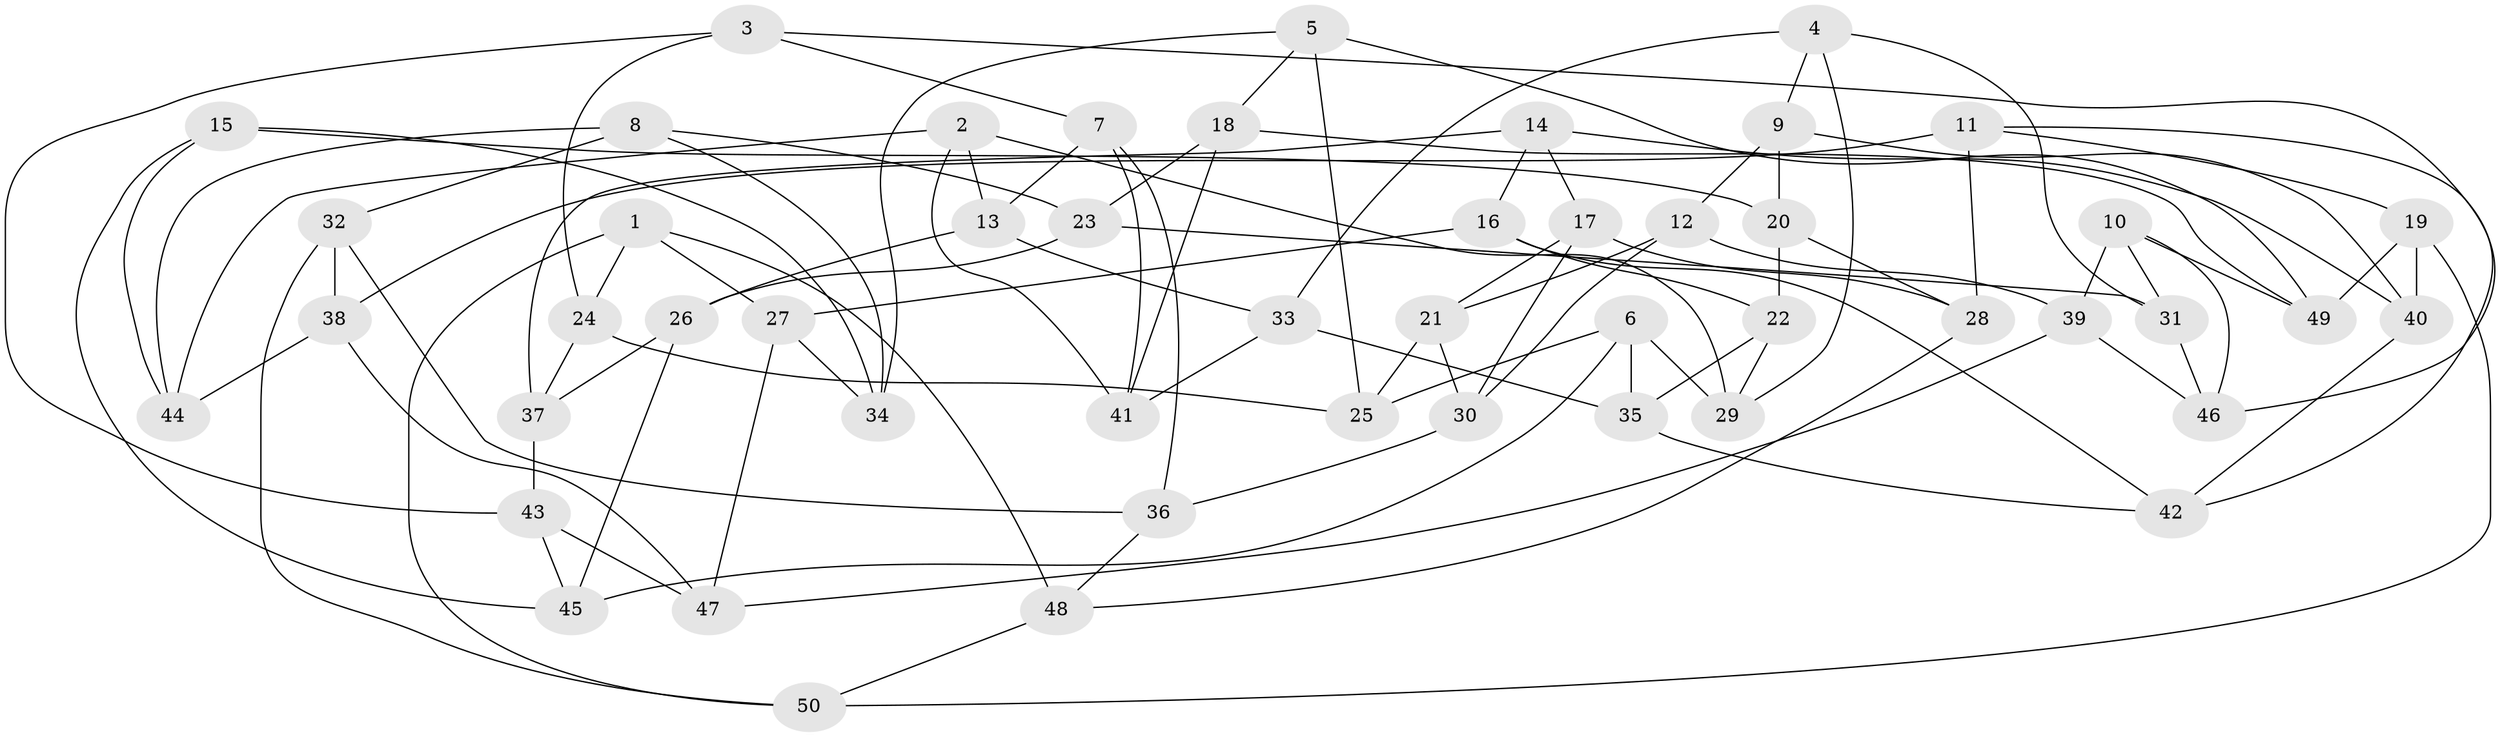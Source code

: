 // coarse degree distribution, {4: 0.5142857142857142, 5: 0.22857142857142856, 6: 0.08571428571428572, 3: 0.17142857142857143}
// Generated by graph-tools (version 1.1) at 2025/38/03/04/25 23:38:15]
// undirected, 50 vertices, 100 edges
graph export_dot {
  node [color=gray90,style=filled];
  1;
  2;
  3;
  4;
  5;
  6;
  7;
  8;
  9;
  10;
  11;
  12;
  13;
  14;
  15;
  16;
  17;
  18;
  19;
  20;
  21;
  22;
  23;
  24;
  25;
  26;
  27;
  28;
  29;
  30;
  31;
  32;
  33;
  34;
  35;
  36;
  37;
  38;
  39;
  40;
  41;
  42;
  43;
  44;
  45;
  46;
  47;
  48;
  49;
  50;
  1 -- 48;
  1 -- 50;
  1 -- 27;
  1 -- 24;
  2 -- 29;
  2 -- 13;
  2 -- 41;
  2 -- 44;
  3 -- 46;
  3 -- 7;
  3 -- 24;
  3 -- 43;
  4 -- 33;
  4 -- 9;
  4 -- 29;
  4 -- 31;
  5 -- 18;
  5 -- 49;
  5 -- 25;
  5 -- 34;
  6 -- 25;
  6 -- 45;
  6 -- 35;
  6 -- 29;
  7 -- 36;
  7 -- 13;
  7 -- 41;
  8 -- 32;
  8 -- 34;
  8 -- 23;
  8 -- 44;
  9 -- 40;
  9 -- 20;
  9 -- 12;
  10 -- 46;
  10 -- 49;
  10 -- 39;
  10 -- 31;
  11 -- 19;
  11 -- 38;
  11 -- 28;
  11 -- 42;
  12 -- 39;
  12 -- 21;
  12 -- 30;
  13 -- 33;
  13 -- 26;
  14 -- 40;
  14 -- 16;
  14 -- 17;
  14 -- 37;
  15 -- 20;
  15 -- 45;
  15 -- 34;
  15 -- 44;
  16 -- 27;
  16 -- 22;
  16 -- 42;
  17 -- 28;
  17 -- 30;
  17 -- 21;
  18 -- 41;
  18 -- 23;
  18 -- 49;
  19 -- 49;
  19 -- 40;
  19 -- 50;
  20 -- 22;
  20 -- 28;
  21 -- 30;
  21 -- 25;
  22 -- 35;
  22 -- 29;
  23 -- 26;
  23 -- 31;
  24 -- 25;
  24 -- 37;
  26 -- 45;
  26 -- 37;
  27 -- 34;
  27 -- 47;
  28 -- 48;
  30 -- 36;
  31 -- 46;
  32 -- 38;
  32 -- 50;
  32 -- 36;
  33 -- 35;
  33 -- 41;
  35 -- 42;
  36 -- 48;
  37 -- 43;
  38 -- 47;
  38 -- 44;
  39 -- 47;
  39 -- 46;
  40 -- 42;
  43 -- 45;
  43 -- 47;
  48 -- 50;
}
